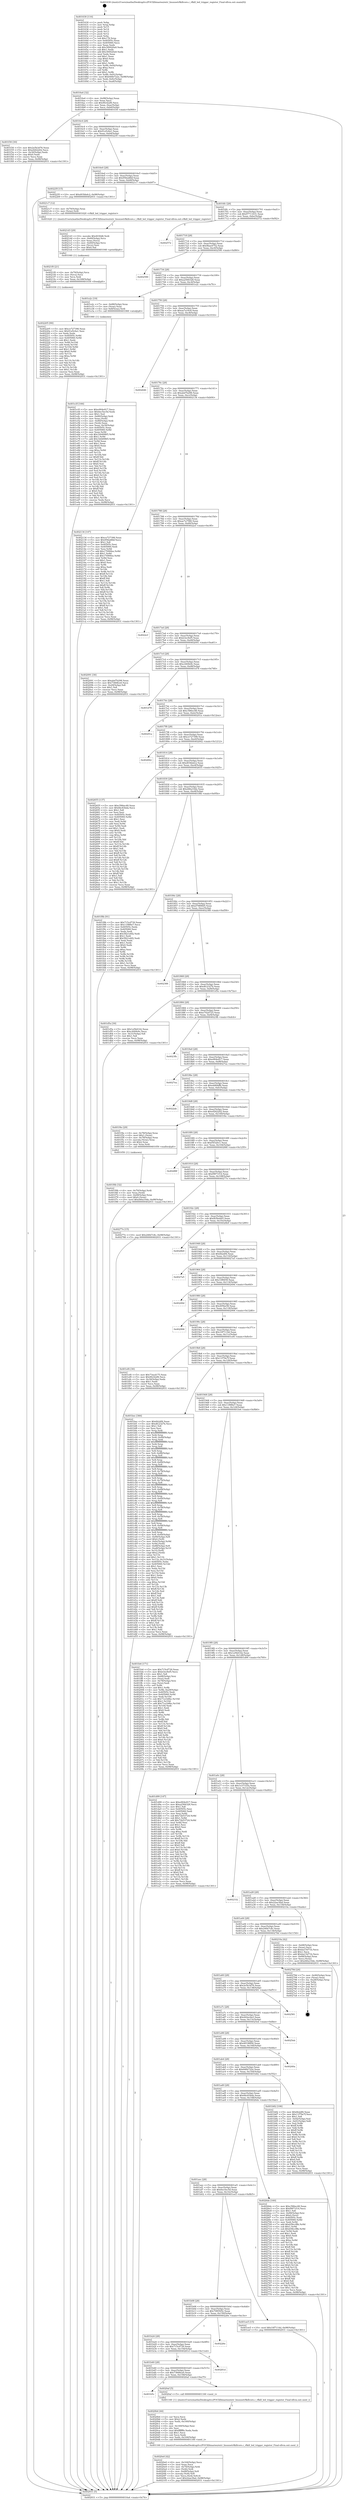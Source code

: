 digraph "0x401630" {
  label = "0x401630 (/mnt/c/Users/mathe/Desktop/tcc/POCII/binaries/extr_linuxnetrfkillcore.c_rfkill_led_trigger_register_Final-ollvm.out::main(0))"
  labelloc = "t"
  node[shape=record]

  Entry [label="",width=0.3,height=0.3,shape=circle,fillcolor=black,style=filled]
  "0x4016a4" [label="{
     0x4016a4 [32]\l
     | [instrs]\l
     &nbsp;&nbsp;0x4016a4 \<+6\>: mov -0x98(%rbp),%eax\l
     &nbsp;&nbsp;0x4016aa \<+2\>: mov %eax,%ecx\l
     &nbsp;&nbsp;0x4016ac \<+6\>: sub $0x90cf22f6,%ecx\l
     &nbsp;&nbsp;0x4016b2 \<+6\>: mov %eax,-0xac(%rbp)\l
     &nbsp;&nbsp;0x4016b8 \<+6\>: mov %ecx,-0xb0(%rbp)\l
     &nbsp;&nbsp;0x4016be \<+6\>: je 0000000000401f30 \<main+0x900\>\l
  }"]
  "0x401f30" [label="{
     0x401f30 [30]\l
     | [instrs]\l
     &nbsp;&nbsp;0x401f30 \<+5\>: mov $0x2e5b3d76,%eax\l
     &nbsp;&nbsp;0x401f35 \<+5\>: mov $0xef262202,%ecx\l
     &nbsp;&nbsp;0x401f3a \<+3\>: mov -0x30(%rbp),%edx\l
     &nbsp;&nbsp;0x401f3d \<+3\>: cmp $0x0,%edx\l
     &nbsp;&nbsp;0x401f40 \<+3\>: cmove %ecx,%eax\l
     &nbsp;&nbsp;0x401f43 \<+6\>: mov %eax,-0x98(%rbp)\l
     &nbsp;&nbsp;0x401f49 \<+5\>: jmp 0000000000402931 \<main+0x1301\>\l
  }"]
  "0x4016c4" [label="{
     0x4016c4 [28]\l
     | [instrs]\l
     &nbsp;&nbsp;0x4016c4 \<+5\>: jmp 00000000004016c9 \<main+0x99\>\l
     &nbsp;&nbsp;0x4016c9 \<+6\>: mov -0xac(%rbp),%eax\l
     &nbsp;&nbsp;0x4016cf \<+5\>: sub $0x91a5c6a1,%eax\l
     &nbsp;&nbsp;0x4016d4 \<+6\>: mov %eax,-0xb4(%rbp)\l
     &nbsp;&nbsp;0x4016da \<+6\>: je 000000000040225f \<main+0xc2f\>\l
  }"]
  Exit [label="",width=0.3,height=0.3,shape=circle,fillcolor=black,style=filled,peripheries=2]
  "0x40225f" [label="{
     0x40225f [15]\l
     | [instrs]\l
     &nbsp;&nbsp;0x40225f \<+10\>: movl $0xd03bbdc2,-0x98(%rbp)\l
     &nbsp;&nbsp;0x402269 \<+5\>: jmp 0000000000402931 \<main+0x1301\>\l
  }"]
  "0x4016e0" [label="{
     0x4016e0 [28]\l
     | [instrs]\l
     &nbsp;&nbsp;0x4016e0 \<+5\>: jmp 00000000004016e5 \<main+0xb5\>\l
     &nbsp;&nbsp;0x4016e5 \<+6\>: mov -0xac(%rbp),%eax\l
     &nbsp;&nbsp;0x4016eb \<+5\>: sub $0x956ed6bf,%eax\l
     &nbsp;&nbsp;0x4016f0 \<+6\>: mov %eax,-0xb8(%rbp)\l
     &nbsp;&nbsp;0x4016f6 \<+6\>: je 00000000004021c7 \<main+0xb97\>\l
  }"]
  "0x402205" [label="{
     0x402205 [90]\l
     | [instrs]\l
     &nbsp;&nbsp;0x402205 \<+5\>: mov $0xce727398,%eax\l
     &nbsp;&nbsp;0x40220a \<+5\>: mov $0x91a5c6a1,%esi\l
     &nbsp;&nbsp;0x40220f \<+2\>: xor %edx,%edx\l
     &nbsp;&nbsp;0x402211 \<+8\>: mov 0x40505c,%r8d\l
     &nbsp;&nbsp;0x402219 \<+8\>: mov 0x405060,%r9d\l
     &nbsp;&nbsp;0x402221 \<+3\>: sub $0x1,%edx\l
     &nbsp;&nbsp;0x402224 \<+3\>: mov %r8d,%r10d\l
     &nbsp;&nbsp;0x402227 \<+3\>: add %edx,%r10d\l
     &nbsp;&nbsp;0x40222a \<+4\>: imul %r10d,%r8d\l
     &nbsp;&nbsp;0x40222e \<+4\>: and $0x1,%r8d\l
     &nbsp;&nbsp;0x402232 \<+4\>: cmp $0x0,%r8d\l
     &nbsp;&nbsp;0x402236 \<+4\>: sete %r11b\l
     &nbsp;&nbsp;0x40223a \<+4\>: cmp $0xa,%r9d\l
     &nbsp;&nbsp;0x40223e \<+3\>: setl %bl\l
     &nbsp;&nbsp;0x402241 \<+3\>: mov %r11b,%r14b\l
     &nbsp;&nbsp;0x402244 \<+3\>: and %bl,%r14b\l
     &nbsp;&nbsp;0x402247 \<+3\>: xor %bl,%r11b\l
     &nbsp;&nbsp;0x40224a \<+3\>: or %r11b,%r14b\l
     &nbsp;&nbsp;0x40224d \<+4\>: test $0x1,%r14b\l
     &nbsp;&nbsp;0x402251 \<+3\>: cmovne %esi,%eax\l
     &nbsp;&nbsp;0x402254 \<+6\>: mov %eax,-0x98(%rbp)\l
     &nbsp;&nbsp;0x40225a \<+5\>: jmp 0000000000402931 \<main+0x1301\>\l
  }"]
  "0x4021c7" [label="{
     0x4021c7 [12]\l
     | [instrs]\l
     &nbsp;&nbsp;0x4021c7 \<+4\>: mov -0x70(%rbp),%rax\l
     &nbsp;&nbsp;0x4021cb \<+3\>: mov (%rax),%rdi\l
     &nbsp;&nbsp;0x4021ce \<+5\>: call 0000000000401620 \<rfkill_led_trigger_register\>\l
     | [calls]\l
     &nbsp;&nbsp;0x401620 \{1\} (/mnt/c/Users/mathe/Desktop/tcc/POCII/binaries/extr_linuxnetrfkillcore.c_rfkill_led_trigger_register_Final-ollvm.out::rfkill_led_trigger_register)\l
  }"]
  "0x4016fc" [label="{
     0x4016fc [28]\l
     | [instrs]\l
     &nbsp;&nbsp;0x4016fc \<+5\>: jmp 0000000000401701 \<main+0xd1\>\l
     &nbsp;&nbsp;0x401701 \<+6\>: mov -0xac(%rbp),%eax\l
     &nbsp;&nbsp;0x401707 \<+5\>: sub $0x97711631,%eax\l
     &nbsp;&nbsp;0x40170c \<+6\>: mov %eax,-0xbc(%rbp)\l
     &nbsp;&nbsp;0x401712 \<+6\>: je 0000000000402572 \<main+0xf42\>\l
  }"]
  "0x4021f0" [label="{
     0x4021f0 [21]\l
     | [instrs]\l
     &nbsp;&nbsp;0x4021f0 \<+4\>: mov -0x70(%rbp),%rcx\l
     &nbsp;&nbsp;0x4021f4 \<+3\>: mov (%rcx),%rcx\l
     &nbsp;&nbsp;0x4021f7 \<+3\>: mov %rcx,%rdi\l
     &nbsp;&nbsp;0x4021fa \<+6\>: mov %eax,-0x168(%rbp)\l
     &nbsp;&nbsp;0x402200 \<+5\>: call 0000000000401030 \<free@plt\>\l
     | [calls]\l
     &nbsp;&nbsp;0x401030 \{1\} (unknown)\l
  }"]
  "0x402572" [label="{
     0x402572\l
  }", style=dashed]
  "0x401718" [label="{
     0x401718 [28]\l
     | [instrs]\l
     &nbsp;&nbsp;0x401718 \<+5\>: jmp 000000000040171d \<main+0xed\>\l
     &nbsp;&nbsp;0x40171d \<+6\>: mov -0xac(%rbp),%eax\l
     &nbsp;&nbsp;0x401723 \<+5\>: sub $0x9bae4752,%eax\l
     &nbsp;&nbsp;0x401728 \<+6\>: mov %eax,-0xc0(%rbp)\l
     &nbsp;&nbsp;0x40172e \<+6\>: je 0000000000402590 \<main+0xf60\>\l
  }"]
  "0x4021d3" [label="{
     0x4021d3 [29]\l
     | [instrs]\l
     &nbsp;&nbsp;0x4021d3 \<+10\>: movabs $0x4030d6,%rdi\l
     &nbsp;&nbsp;0x4021dd \<+4\>: mov -0x60(%rbp),%rcx\l
     &nbsp;&nbsp;0x4021e1 \<+2\>: mov %eax,(%rcx)\l
     &nbsp;&nbsp;0x4021e3 \<+4\>: mov -0x60(%rbp),%rcx\l
     &nbsp;&nbsp;0x4021e7 \<+2\>: mov (%rcx),%esi\l
     &nbsp;&nbsp;0x4021e9 \<+2\>: mov $0x0,%al\l
     &nbsp;&nbsp;0x4021eb \<+5\>: call 0000000000401040 \<printf@plt\>\l
     | [calls]\l
     &nbsp;&nbsp;0x401040 \{1\} (unknown)\l
  }"]
  "0x402590" [label="{
     0x402590\l
  }", style=dashed]
  "0x401734" [label="{
     0x401734 [28]\l
     | [instrs]\l
     &nbsp;&nbsp;0x401734 \<+5\>: jmp 0000000000401739 \<main+0x109\>\l
     &nbsp;&nbsp;0x401739 \<+6\>: mov -0xac(%rbp),%eax\l
     &nbsp;&nbsp;0x40173f \<+5\>: sub $0xa2584328,%eax\l
     &nbsp;&nbsp;0x401744 \<+6\>: mov %eax,-0xc4(%rbp)\l
     &nbsp;&nbsp;0x40174a \<+6\>: je 0000000000401e2c \<main+0x7fc\>\l
  }"]
  "0x4020e0" [label="{
     0x4020e0 [42]\l
     | [instrs]\l
     &nbsp;&nbsp;0x4020e0 \<+6\>: mov -0x164(%rbp),%ecx\l
     &nbsp;&nbsp;0x4020e6 \<+3\>: imul %eax,%ecx\l
     &nbsp;&nbsp;0x4020e9 \<+4\>: mov -0x70(%rbp),%rdi\l
     &nbsp;&nbsp;0x4020ed \<+3\>: mov (%rdi),%rdi\l
     &nbsp;&nbsp;0x4020f0 \<+4\>: mov -0x68(%rbp),%r8\l
     &nbsp;&nbsp;0x4020f4 \<+3\>: movslq (%r8),%r8\l
     &nbsp;&nbsp;0x4020f7 \<+4\>: mov %ecx,(%rdi,%r8,4)\l
     &nbsp;&nbsp;0x4020fb \<+10\>: movl $0x22ae3fad,-0x98(%rbp)\l
     &nbsp;&nbsp;0x402105 \<+5\>: jmp 0000000000402931 \<main+0x1301\>\l
  }"]
  "0x401e2c" [label="{
     0x401e2c [19]\l
     | [instrs]\l
     &nbsp;&nbsp;0x401e2c \<+7\>: mov -0x88(%rbp),%rax\l
     &nbsp;&nbsp;0x401e33 \<+3\>: mov (%rax),%rax\l
     &nbsp;&nbsp;0x401e36 \<+4\>: mov 0x8(%rax),%rdi\l
     &nbsp;&nbsp;0x401e3a \<+5\>: call 0000000000401060 \<atoi@plt\>\l
     | [calls]\l
     &nbsp;&nbsp;0x401060 \{1\} (unknown)\l
  }"]
  "0x401750" [label="{
     0x401750 [28]\l
     | [instrs]\l
     &nbsp;&nbsp;0x401750 \<+5\>: jmp 0000000000401755 \<main+0x125\>\l
     &nbsp;&nbsp;0x401755 \<+6\>: mov -0xac(%rbp),%eax\l
     &nbsp;&nbsp;0x40175b \<+5\>: sub $0xaa7a16c8,%eax\l
     &nbsp;&nbsp;0x401760 \<+6\>: mov %eax,-0xc8(%rbp)\l
     &nbsp;&nbsp;0x401766 \<+6\>: je 0000000000402646 \<main+0x1016\>\l
  }"]
  "0x4020b4" [label="{
     0x4020b4 [44]\l
     | [instrs]\l
     &nbsp;&nbsp;0x4020b4 \<+2\>: xor %ecx,%ecx\l
     &nbsp;&nbsp;0x4020b6 \<+5\>: mov $0x2,%edx\l
     &nbsp;&nbsp;0x4020bb \<+6\>: mov %edx,-0x160(%rbp)\l
     &nbsp;&nbsp;0x4020c1 \<+1\>: cltd\l
     &nbsp;&nbsp;0x4020c2 \<+6\>: mov -0x160(%rbp),%esi\l
     &nbsp;&nbsp;0x4020c8 \<+2\>: idiv %esi\l
     &nbsp;&nbsp;0x4020ca \<+6\>: imul $0xfffffffe,%edx,%edx\l
     &nbsp;&nbsp;0x4020d0 \<+3\>: sub $0x1,%ecx\l
     &nbsp;&nbsp;0x4020d3 \<+2\>: sub %ecx,%edx\l
     &nbsp;&nbsp;0x4020d5 \<+6\>: mov %edx,-0x164(%rbp)\l
     &nbsp;&nbsp;0x4020db \<+5\>: call 0000000000401160 \<next_i\>\l
     | [calls]\l
     &nbsp;&nbsp;0x401160 \{1\} (/mnt/c/Users/mathe/Desktop/tcc/POCII/binaries/extr_linuxnetrfkillcore.c_rfkill_led_trigger_register_Final-ollvm.out::next_i)\l
  }"]
  "0x402646" [label="{
     0x402646\l
  }", style=dashed]
  "0x40176c" [label="{
     0x40176c [28]\l
     | [instrs]\l
     &nbsp;&nbsp;0x40176c \<+5\>: jmp 0000000000401771 \<main+0x141\>\l
     &nbsp;&nbsp;0x401771 \<+6\>: mov -0xac(%rbp),%eax\l
     &nbsp;&nbsp;0x401777 \<+5\>: sub $0xabd7b298,%eax\l
     &nbsp;&nbsp;0x40177c \<+6\>: mov %eax,-0xcc(%rbp)\l
     &nbsp;&nbsp;0x401782 \<+6\>: je 0000000000402134 \<main+0xb04\>\l
  }"]
  "0x401b5c" [label="{
     0x401b5c\l
  }", style=dashed]
  "0x402134" [label="{
     0x402134 [147]\l
     | [instrs]\l
     &nbsp;&nbsp;0x402134 \<+5\>: mov $0xce727398,%eax\l
     &nbsp;&nbsp;0x402139 \<+5\>: mov $0x956ed6bf,%ecx\l
     &nbsp;&nbsp;0x40213e \<+2\>: mov $0x1,%dl\l
     &nbsp;&nbsp;0x402140 \<+7\>: mov 0x40505c,%esi\l
     &nbsp;&nbsp;0x402147 \<+7\>: mov 0x405060,%edi\l
     &nbsp;&nbsp;0x40214e \<+3\>: mov %esi,%r8d\l
     &nbsp;&nbsp;0x402151 \<+7\>: add $0x17090fee,%r8d\l
     &nbsp;&nbsp;0x402158 \<+4\>: sub $0x1,%r8d\l
     &nbsp;&nbsp;0x40215c \<+7\>: sub $0x17090fee,%r8d\l
     &nbsp;&nbsp;0x402163 \<+4\>: imul %r8d,%esi\l
     &nbsp;&nbsp;0x402167 \<+3\>: and $0x1,%esi\l
     &nbsp;&nbsp;0x40216a \<+3\>: cmp $0x0,%esi\l
     &nbsp;&nbsp;0x40216d \<+4\>: sete %r9b\l
     &nbsp;&nbsp;0x402171 \<+3\>: cmp $0xa,%edi\l
     &nbsp;&nbsp;0x402174 \<+4\>: setl %r10b\l
     &nbsp;&nbsp;0x402178 \<+3\>: mov %r9b,%r11b\l
     &nbsp;&nbsp;0x40217b \<+4\>: xor $0xff,%r11b\l
     &nbsp;&nbsp;0x40217f \<+3\>: mov %r10b,%bl\l
     &nbsp;&nbsp;0x402182 \<+3\>: xor $0xff,%bl\l
     &nbsp;&nbsp;0x402185 \<+3\>: xor $0x1,%dl\l
     &nbsp;&nbsp;0x402188 \<+3\>: mov %r11b,%r14b\l
     &nbsp;&nbsp;0x40218b \<+4\>: and $0xff,%r14b\l
     &nbsp;&nbsp;0x40218f \<+3\>: and %dl,%r9b\l
     &nbsp;&nbsp;0x402192 \<+3\>: mov %bl,%r15b\l
     &nbsp;&nbsp;0x402195 \<+4\>: and $0xff,%r15b\l
     &nbsp;&nbsp;0x402199 \<+3\>: and %dl,%r10b\l
     &nbsp;&nbsp;0x40219c \<+3\>: or %r9b,%r14b\l
     &nbsp;&nbsp;0x40219f \<+3\>: or %r10b,%r15b\l
     &nbsp;&nbsp;0x4021a2 \<+3\>: xor %r15b,%r14b\l
     &nbsp;&nbsp;0x4021a5 \<+3\>: or %bl,%r11b\l
     &nbsp;&nbsp;0x4021a8 \<+4\>: xor $0xff,%r11b\l
     &nbsp;&nbsp;0x4021ac \<+3\>: or $0x1,%dl\l
     &nbsp;&nbsp;0x4021af \<+3\>: and %dl,%r11b\l
     &nbsp;&nbsp;0x4021b2 \<+3\>: or %r11b,%r14b\l
     &nbsp;&nbsp;0x4021b5 \<+4\>: test $0x1,%r14b\l
     &nbsp;&nbsp;0x4021b9 \<+3\>: cmovne %ecx,%eax\l
     &nbsp;&nbsp;0x4021bc \<+6\>: mov %eax,-0x98(%rbp)\l
     &nbsp;&nbsp;0x4021c2 \<+5\>: jmp 0000000000402931 \<main+0x1301\>\l
  }"]
  "0x401788" [label="{
     0x401788 [28]\l
     | [instrs]\l
     &nbsp;&nbsp;0x401788 \<+5\>: jmp 000000000040178d \<main+0x15d\>\l
     &nbsp;&nbsp;0x40178d \<+6\>: mov -0xac(%rbp),%eax\l
     &nbsp;&nbsp;0x401793 \<+5\>: sub $0xae7a7580,%eax\l
     &nbsp;&nbsp;0x401798 \<+6\>: mov %eax,-0xd0(%rbp)\l
     &nbsp;&nbsp;0x40179e \<+6\>: je 00000000004022cf \<main+0xc9f\>\l
  }"]
  "0x4020af" [label="{
     0x4020af [5]\l
     | [instrs]\l
     &nbsp;&nbsp;0x4020af \<+5\>: call 0000000000401160 \<next_i\>\l
     | [calls]\l
     &nbsp;&nbsp;0x401160 \{1\} (/mnt/c/Users/mathe/Desktop/tcc/POCII/binaries/extr_linuxnetrfkillcore.c_rfkill_led_trigger_register_Final-ollvm.out::next_i)\l
  }"]
  "0x4022cf" [label="{
     0x4022cf\l
  }", style=dashed]
  "0x4017a4" [label="{
     0x4017a4 [28]\l
     | [instrs]\l
     &nbsp;&nbsp;0x4017a4 \<+5\>: jmp 00000000004017a9 \<main+0x179\>\l
     &nbsp;&nbsp;0x4017a9 \<+6\>: mov -0xac(%rbp),%eax\l
     &nbsp;&nbsp;0x4017af \<+5\>: sub $0xb3ec9ef5,%eax\l
     &nbsp;&nbsp;0x4017b4 \<+6\>: mov %eax,-0xd4(%rbp)\l
     &nbsp;&nbsp;0x4017ba \<+6\>: je 0000000000402091 \<main+0xa61\>\l
  }"]
  "0x401b40" [label="{
     0x401b40 [28]\l
     | [instrs]\l
     &nbsp;&nbsp;0x401b40 \<+5\>: jmp 0000000000401b45 \<main+0x515\>\l
     &nbsp;&nbsp;0x401b45 \<+6\>: mov -0xac(%rbp),%eax\l
     &nbsp;&nbsp;0x401b4b \<+5\>: sub $0x73668ce0,%eax\l
     &nbsp;&nbsp;0x401b50 \<+6\>: mov %eax,-0x158(%rbp)\l
     &nbsp;&nbsp;0x401b56 \<+6\>: je 00000000004020af \<main+0xa7f\>\l
  }"]
  "0x402091" [label="{
     0x402091 [30]\l
     | [instrs]\l
     &nbsp;&nbsp;0x402091 \<+5\>: mov $0xabd7b298,%eax\l
     &nbsp;&nbsp;0x402096 \<+5\>: mov $0x73668ce0,%ecx\l
     &nbsp;&nbsp;0x40209b \<+3\>: mov -0x29(%rbp),%dl\l
     &nbsp;&nbsp;0x40209e \<+3\>: test $0x1,%dl\l
     &nbsp;&nbsp;0x4020a1 \<+3\>: cmovne %ecx,%eax\l
     &nbsp;&nbsp;0x4020a4 \<+6\>: mov %eax,-0x98(%rbp)\l
     &nbsp;&nbsp;0x4020aa \<+5\>: jmp 0000000000402931 \<main+0x1301\>\l
  }"]
  "0x4017c0" [label="{
     0x4017c0 [28]\l
     | [instrs]\l
     &nbsp;&nbsp;0x4017c0 \<+5\>: jmp 00000000004017c5 \<main+0x195\>\l
     &nbsp;&nbsp;0x4017c5 \<+6\>: mov -0xac(%rbp),%eax\l
     &nbsp;&nbsp;0x4017cb \<+5\>: sub $0xc440fe9c,%eax\l
     &nbsp;&nbsp;0x4017d0 \<+6\>: mov %eax,-0xd8(%rbp)\l
     &nbsp;&nbsp;0x4017d6 \<+6\>: je 0000000000401d78 \<main+0x748\>\l
  }"]
  "0x40281d" [label="{
     0x40281d\l
  }", style=dashed]
  "0x401d78" [label="{
     0x401d78\l
  }", style=dashed]
  "0x4017dc" [label="{
     0x4017dc [28]\l
     | [instrs]\l
     &nbsp;&nbsp;0x4017dc \<+5\>: jmp 00000000004017e1 \<main+0x1b1\>\l
     &nbsp;&nbsp;0x4017e1 \<+6\>: mov -0xac(%rbp),%eax\l
     &nbsp;&nbsp;0x4017e7 \<+5\>: sub $0xc586ec48,%eax\l
     &nbsp;&nbsp;0x4017ec \<+6\>: mov %eax,-0xdc(%rbp)\l
     &nbsp;&nbsp;0x4017f2 \<+6\>: je 000000000040291a \<main+0x12ea\>\l
  }"]
  "0x401b24" [label="{
     0x401b24 [28]\l
     | [instrs]\l
     &nbsp;&nbsp;0x401b24 \<+5\>: jmp 0000000000401b29 \<main+0x4f9\>\l
     &nbsp;&nbsp;0x401b29 \<+6\>: mov -0xac(%rbp),%eax\l
     &nbsp;&nbsp;0x401b2f \<+5\>: sub $0x715cd739,%eax\l
     &nbsp;&nbsp;0x401b34 \<+6\>: mov %eax,-0x154(%rbp)\l
     &nbsp;&nbsp;0x401b3a \<+6\>: je 000000000040281d \<main+0x11ed\>\l
  }"]
  "0x40291a" [label="{
     0x40291a\l
  }", style=dashed]
  "0x4017f8" [label="{
     0x4017f8 [28]\l
     | [instrs]\l
     &nbsp;&nbsp;0x4017f8 \<+5\>: jmp 00000000004017fd \<main+0x1cd\>\l
     &nbsp;&nbsp;0x4017fd \<+6\>: mov -0xac(%rbp),%eax\l
     &nbsp;&nbsp;0x401803 \<+5\>: sub $0xce727398,%eax\l
     &nbsp;&nbsp;0x401808 \<+6\>: mov %eax,-0xe0(%rbp)\l
     &nbsp;&nbsp;0x40180e \<+6\>: je 0000000000402842 \<main+0x1212\>\l
  }"]
  "0x40226e" [label="{
     0x40226e\l
  }", style=dashed]
  "0x402842" [label="{
     0x402842\l
  }", style=dashed]
  "0x401814" [label="{
     0x401814 [28]\l
     | [instrs]\l
     &nbsp;&nbsp;0x401814 \<+5\>: jmp 0000000000401819 \<main+0x1e9\>\l
     &nbsp;&nbsp;0x401819 \<+6\>: mov -0xac(%rbp),%eax\l
     &nbsp;&nbsp;0x40181f \<+5\>: sub $0xd03bbdc2,%eax\l
     &nbsp;&nbsp;0x401824 \<+6\>: mov %eax,-0xe4(%rbp)\l
     &nbsp;&nbsp;0x40182a \<+6\>: je 0000000000402655 \<main+0x1025\>\l
  }"]
  "0x401f6b" [label="{
     0x401f6b [32]\l
     | [instrs]\l
     &nbsp;&nbsp;0x401f6b \<+4\>: mov -0x70(%rbp),%rdi\l
     &nbsp;&nbsp;0x401f6f \<+3\>: mov %rax,(%rdi)\l
     &nbsp;&nbsp;0x401f72 \<+4\>: mov -0x68(%rbp),%rax\l
     &nbsp;&nbsp;0x401f76 \<+6\>: movl $0x0,(%rax)\l
     &nbsp;&nbsp;0x401f7c \<+10\>: movl $0xd46a10de,-0x98(%rbp)\l
     &nbsp;&nbsp;0x401f86 \<+5\>: jmp 0000000000402931 \<main+0x1301\>\l
  }"]
  "0x402655" [label="{
     0x402655 [137]\l
     | [instrs]\l
     &nbsp;&nbsp;0x402655 \<+5\>: mov $0xc586ec48,%eax\l
     &nbsp;&nbsp;0x40265a \<+5\>: mov $0x6bc83bda,%ecx\l
     &nbsp;&nbsp;0x40265f \<+2\>: mov $0x1,%dl\l
     &nbsp;&nbsp;0x402661 \<+2\>: xor %esi,%esi\l
     &nbsp;&nbsp;0x402663 \<+7\>: mov 0x40505c,%edi\l
     &nbsp;&nbsp;0x40266a \<+8\>: mov 0x405060,%r8d\l
     &nbsp;&nbsp;0x402672 \<+3\>: sub $0x1,%esi\l
     &nbsp;&nbsp;0x402675 \<+3\>: mov %edi,%r9d\l
     &nbsp;&nbsp;0x402678 \<+3\>: add %esi,%r9d\l
     &nbsp;&nbsp;0x40267b \<+4\>: imul %r9d,%edi\l
     &nbsp;&nbsp;0x40267f \<+3\>: and $0x1,%edi\l
     &nbsp;&nbsp;0x402682 \<+3\>: cmp $0x0,%edi\l
     &nbsp;&nbsp;0x402685 \<+4\>: sete %r10b\l
     &nbsp;&nbsp;0x402689 \<+4\>: cmp $0xa,%r8d\l
     &nbsp;&nbsp;0x40268d \<+4\>: setl %r11b\l
     &nbsp;&nbsp;0x402691 \<+3\>: mov %r10b,%bl\l
     &nbsp;&nbsp;0x402694 \<+3\>: xor $0xff,%bl\l
     &nbsp;&nbsp;0x402697 \<+3\>: mov %r11b,%r14b\l
     &nbsp;&nbsp;0x40269a \<+4\>: xor $0xff,%r14b\l
     &nbsp;&nbsp;0x40269e \<+3\>: xor $0x1,%dl\l
     &nbsp;&nbsp;0x4026a1 \<+3\>: mov %bl,%r15b\l
     &nbsp;&nbsp;0x4026a4 \<+4\>: and $0xff,%r15b\l
     &nbsp;&nbsp;0x4026a8 \<+3\>: and %dl,%r10b\l
     &nbsp;&nbsp;0x4026ab \<+3\>: mov %r14b,%r12b\l
     &nbsp;&nbsp;0x4026ae \<+4\>: and $0xff,%r12b\l
     &nbsp;&nbsp;0x4026b2 \<+3\>: and %dl,%r11b\l
     &nbsp;&nbsp;0x4026b5 \<+3\>: or %r10b,%r15b\l
     &nbsp;&nbsp;0x4026b8 \<+3\>: or %r11b,%r12b\l
     &nbsp;&nbsp;0x4026bb \<+3\>: xor %r12b,%r15b\l
     &nbsp;&nbsp;0x4026be \<+3\>: or %r14b,%bl\l
     &nbsp;&nbsp;0x4026c1 \<+3\>: xor $0xff,%bl\l
     &nbsp;&nbsp;0x4026c4 \<+3\>: or $0x1,%dl\l
     &nbsp;&nbsp;0x4026c7 \<+2\>: and %dl,%bl\l
     &nbsp;&nbsp;0x4026c9 \<+3\>: or %bl,%r15b\l
     &nbsp;&nbsp;0x4026cc \<+4\>: test $0x1,%r15b\l
     &nbsp;&nbsp;0x4026d0 \<+3\>: cmovne %ecx,%eax\l
     &nbsp;&nbsp;0x4026d3 \<+6\>: mov %eax,-0x98(%rbp)\l
     &nbsp;&nbsp;0x4026d9 \<+5\>: jmp 0000000000402931 \<main+0x1301\>\l
  }"]
  "0x401830" [label="{
     0x401830 [28]\l
     | [instrs]\l
     &nbsp;&nbsp;0x401830 \<+5\>: jmp 0000000000401835 \<main+0x205\>\l
     &nbsp;&nbsp;0x401835 \<+6\>: mov -0xac(%rbp),%eax\l
     &nbsp;&nbsp;0x40183b \<+5\>: sub $0xd46a10de,%eax\l
     &nbsp;&nbsp;0x401840 \<+6\>: mov %eax,-0xe8(%rbp)\l
     &nbsp;&nbsp;0x401846 \<+6\>: je 0000000000401f8b \<main+0x95b\>\l
  }"]
  "0x401b08" [label="{
     0x401b08 [28]\l
     | [instrs]\l
     &nbsp;&nbsp;0x401b08 \<+5\>: jmp 0000000000401b0d \<main+0x4dd\>\l
     &nbsp;&nbsp;0x401b0d \<+6\>: mov -0xac(%rbp),%eax\l
     &nbsp;&nbsp;0x401b13 \<+5\>: sub $0x70f0505c,%eax\l
     &nbsp;&nbsp;0x401b18 \<+6\>: mov %eax,-0x150(%rbp)\l
     &nbsp;&nbsp;0x401b1e \<+6\>: je 000000000040226e \<main+0xc3e\>\l
  }"]
  "0x401f8b" [label="{
     0x401f8b [91]\l
     | [instrs]\l
     &nbsp;&nbsp;0x401f8b \<+5\>: mov $0x715cd739,%eax\l
     &nbsp;&nbsp;0x401f90 \<+5\>: mov $0x11f8f6e7,%ecx\l
     &nbsp;&nbsp;0x401f95 \<+7\>: mov 0x40505c,%edx\l
     &nbsp;&nbsp;0x401f9c \<+7\>: mov 0x405060,%esi\l
     &nbsp;&nbsp;0x401fa3 \<+2\>: mov %edx,%edi\l
     &nbsp;&nbsp;0x401fa5 \<+6\>: sub $0x5821e6f2,%edi\l
     &nbsp;&nbsp;0x401fab \<+3\>: sub $0x1,%edi\l
     &nbsp;&nbsp;0x401fae \<+6\>: add $0x5821e6f2,%edi\l
     &nbsp;&nbsp;0x401fb4 \<+3\>: imul %edi,%edx\l
     &nbsp;&nbsp;0x401fb7 \<+3\>: and $0x1,%edx\l
     &nbsp;&nbsp;0x401fba \<+3\>: cmp $0x0,%edx\l
     &nbsp;&nbsp;0x401fbd \<+4\>: sete %r8b\l
     &nbsp;&nbsp;0x401fc1 \<+3\>: cmp $0xa,%esi\l
     &nbsp;&nbsp;0x401fc4 \<+4\>: setl %r9b\l
     &nbsp;&nbsp;0x401fc8 \<+3\>: mov %r8b,%r10b\l
     &nbsp;&nbsp;0x401fcb \<+3\>: and %r9b,%r10b\l
     &nbsp;&nbsp;0x401fce \<+3\>: xor %r9b,%r8b\l
     &nbsp;&nbsp;0x401fd1 \<+3\>: or %r8b,%r10b\l
     &nbsp;&nbsp;0x401fd4 \<+4\>: test $0x1,%r10b\l
     &nbsp;&nbsp;0x401fd8 \<+3\>: cmovne %ecx,%eax\l
     &nbsp;&nbsp;0x401fdb \<+6\>: mov %eax,-0x98(%rbp)\l
     &nbsp;&nbsp;0x401fe1 \<+5\>: jmp 0000000000402931 \<main+0x1301\>\l
  }"]
  "0x40184c" [label="{
     0x40184c [28]\l
     | [instrs]\l
     &nbsp;&nbsp;0x40184c \<+5\>: jmp 0000000000401851 \<main+0x221\>\l
     &nbsp;&nbsp;0x401851 \<+6\>: mov -0xac(%rbp),%eax\l
     &nbsp;&nbsp;0x401857 \<+5\>: sub $0xd7989fd5,%eax\l
     &nbsp;&nbsp;0x40185c \<+6\>: mov %eax,-0xec(%rbp)\l
     &nbsp;&nbsp;0x401862 \<+6\>: je 0000000000402388 \<main+0xd58\>\l
  }"]
  "0x401ee5" [label="{
     0x401ee5 [15]\l
     | [instrs]\l
     &nbsp;&nbsp;0x401ee5 \<+10\>: movl $0x10f7114d,-0x98(%rbp)\l
     &nbsp;&nbsp;0x401eef \<+5\>: jmp 0000000000402931 \<main+0x1301\>\l
  }"]
  "0x402388" [label="{
     0x402388\l
  }", style=dashed]
  "0x401868" [label="{
     0x401868 [28]\l
     | [instrs]\l
     &nbsp;&nbsp;0x401868 \<+5\>: jmp 000000000040186d \<main+0x23d\>\l
     &nbsp;&nbsp;0x40186d \<+6\>: mov -0xac(%rbp),%eax\l
     &nbsp;&nbsp;0x401873 \<+5\>: sub $0xdfc2327b,%eax\l
     &nbsp;&nbsp;0x401878 \<+6\>: mov %eax,-0xf0(%rbp)\l
     &nbsp;&nbsp;0x40187e \<+6\>: je 0000000000401d5a \<main+0x72a\>\l
  }"]
  "0x401aec" [label="{
     0x401aec [28]\l
     | [instrs]\l
     &nbsp;&nbsp;0x401aec \<+5\>: jmp 0000000000401af1 \<main+0x4c1\>\l
     &nbsp;&nbsp;0x401af1 \<+6\>: mov -0xac(%rbp),%eax\l
     &nbsp;&nbsp;0x401af7 \<+5\>: sub $0x6ec5ec5d,%eax\l
     &nbsp;&nbsp;0x401afc \<+6\>: mov %eax,-0x14c(%rbp)\l
     &nbsp;&nbsp;0x401b02 \<+6\>: je 0000000000401ee5 \<main+0x8b5\>\l
  }"]
  "0x401d5a" [label="{
     0x401d5a [30]\l
     | [instrs]\l
     &nbsp;&nbsp;0x401d5a \<+5\>: mov $0x1a56d142,%eax\l
     &nbsp;&nbsp;0x401d5f \<+5\>: mov $0xc440fe9c,%ecx\l
     &nbsp;&nbsp;0x401d64 \<+3\>: mov -0x31(%rbp),%dl\l
     &nbsp;&nbsp;0x401d67 \<+3\>: test $0x1,%dl\l
     &nbsp;&nbsp;0x401d6a \<+3\>: cmovne %ecx,%eax\l
     &nbsp;&nbsp;0x401d6d \<+6\>: mov %eax,-0x98(%rbp)\l
     &nbsp;&nbsp;0x401d73 \<+5\>: jmp 0000000000402931 \<main+0x1301\>\l
  }"]
  "0x401884" [label="{
     0x401884 [28]\l
     | [instrs]\l
     &nbsp;&nbsp;0x401884 \<+5\>: jmp 0000000000401889 \<main+0x259\>\l
     &nbsp;&nbsp;0x401889 \<+6\>: mov -0xac(%rbp),%eax\l
     &nbsp;&nbsp;0x40188f \<+5\>: sub $0xe742d725,%eax\l
     &nbsp;&nbsp;0x401894 \<+6\>: mov %eax,-0xf4(%rbp)\l
     &nbsp;&nbsp;0x40189a \<+6\>: je 00000000004023fb \<main+0xdcb\>\l
  }"]
  "0x4026de" [label="{
     0x4026de [160]\l
     | [instrs]\l
     &nbsp;&nbsp;0x4026de \<+5\>: mov $0xc586ec48,%eax\l
     &nbsp;&nbsp;0x4026e3 \<+5\>: mov $0xf9871f14,%ecx\l
     &nbsp;&nbsp;0x4026e8 \<+2\>: mov $0x1,%dl\l
     &nbsp;&nbsp;0x4026ea \<+7\>: mov -0x90(%rbp),%rsi\l
     &nbsp;&nbsp;0x4026f1 \<+6\>: movl $0x0,(%rsi)\l
     &nbsp;&nbsp;0x4026f7 \<+7\>: mov 0x40505c,%edi\l
     &nbsp;&nbsp;0x4026fe \<+8\>: mov 0x405060,%r8d\l
     &nbsp;&nbsp;0x402706 \<+3\>: mov %edi,%r9d\l
     &nbsp;&nbsp;0x402709 \<+7\>: add $0xb58ccf8b,%r9d\l
     &nbsp;&nbsp;0x402710 \<+4\>: sub $0x1,%r9d\l
     &nbsp;&nbsp;0x402714 \<+7\>: sub $0xb58ccf8b,%r9d\l
     &nbsp;&nbsp;0x40271b \<+4\>: imul %r9d,%edi\l
     &nbsp;&nbsp;0x40271f \<+3\>: and $0x1,%edi\l
     &nbsp;&nbsp;0x402722 \<+3\>: cmp $0x0,%edi\l
     &nbsp;&nbsp;0x402725 \<+4\>: sete %r10b\l
     &nbsp;&nbsp;0x402729 \<+4\>: cmp $0xa,%r8d\l
     &nbsp;&nbsp;0x40272d \<+4\>: setl %r11b\l
     &nbsp;&nbsp;0x402731 \<+3\>: mov %r10b,%bl\l
     &nbsp;&nbsp;0x402734 \<+3\>: xor $0xff,%bl\l
     &nbsp;&nbsp;0x402737 \<+3\>: mov %r11b,%r14b\l
     &nbsp;&nbsp;0x40273a \<+4\>: xor $0xff,%r14b\l
     &nbsp;&nbsp;0x40273e \<+3\>: xor $0x0,%dl\l
     &nbsp;&nbsp;0x402741 \<+3\>: mov %bl,%r15b\l
     &nbsp;&nbsp;0x402744 \<+4\>: and $0x0,%r15b\l
     &nbsp;&nbsp;0x402748 \<+3\>: and %dl,%r10b\l
     &nbsp;&nbsp;0x40274b \<+3\>: mov %r14b,%r12b\l
     &nbsp;&nbsp;0x40274e \<+4\>: and $0x0,%r12b\l
     &nbsp;&nbsp;0x402752 \<+3\>: and %dl,%r11b\l
     &nbsp;&nbsp;0x402755 \<+3\>: or %r10b,%r15b\l
     &nbsp;&nbsp;0x402758 \<+3\>: or %r11b,%r12b\l
     &nbsp;&nbsp;0x40275b \<+3\>: xor %r12b,%r15b\l
     &nbsp;&nbsp;0x40275e \<+3\>: or %r14b,%bl\l
     &nbsp;&nbsp;0x402761 \<+3\>: xor $0xff,%bl\l
     &nbsp;&nbsp;0x402764 \<+3\>: or $0x0,%dl\l
     &nbsp;&nbsp;0x402767 \<+2\>: and %dl,%bl\l
     &nbsp;&nbsp;0x402769 \<+3\>: or %bl,%r15b\l
     &nbsp;&nbsp;0x40276c \<+4\>: test $0x1,%r15b\l
     &nbsp;&nbsp;0x402770 \<+3\>: cmovne %ecx,%eax\l
     &nbsp;&nbsp;0x402773 \<+6\>: mov %eax,-0x98(%rbp)\l
     &nbsp;&nbsp;0x402779 \<+5\>: jmp 0000000000402931 \<main+0x1301\>\l
  }"]
  "0x4023fb" [label="{
     0x4023fb\l
  }", style=dashed]
  "0x4018a0" [label="{
     0x4018a0 [28]\l
     | [instrs]\l
     &nbsp;&nbsp;0x4018a0 \<+5\>: jmp 00000000004018a5 \<main+0x275\>\l
     &nbsp;&nbsp;0x4018a5 \<+6\>: mov -0xac(%rbp),%eax\l
     &nbsp;&nbsp;0x4018ab \<+5\>: sub $0xe904e917,%eax\l
     &nbsp;&nbsp;0x4018b0 \<+6\>: mov %eax,-0xf8(%rbp)\l
     &nbsp;&nbsp;0x4018b6 \<+6\>: je 00000000004027ea \<main+0x11ba\>\l
  }"]
  "0x401e3f" [label="{
     0x401e3f [166]\l
     | [instrs]\l
     &nbsp;&nbsp;0x401e3f \<+5\>: mov $0xe904e917,%ecx\l
     &nbsp;&nbsp;0x401e44 \<+5\>: mov $0x6ec5ec5d,%edx\l
     &nbsp;&nbsp;0x401e49 \<+3\>: mov $0x1,%sil\l
     &nbsp;&nbsp;0x401e4c \<+4\>: mov -0x80(%rbp),%rdi\l
     &nbsp;&nbsp;0x401e50 \<+2\>: mov %eax,(%rdi)\l
     &nbsp;&nbsp;0x401e52 \<+4\>: mov -0x80(%rbp),%rdi\l
     &nbsp;&nbsp;0x401e56 \<+2\>: mov (%rdi),%eax\l
     &nbsp;&nbsp;0x401e58 \<+3\>: mov %eax,-0x30(%rbp)\l
     &nbsp;&nbsp;0x401e5b \<+7\>: mov 0x40505c,%eax\l
     &nbsp;&nbsp;0x401e62 \<+8\>: mov 0x405060,%r8d\l
     &nbsp;&nbsp;0x401e6a \<+3\>: mov %eax,%r9d\l
     &nbsp;&nbsp;0x401e6d \<+7\>: sub $0x1b0d0865,%r9d\l
     &nbsp;&nbsp;0x401e74 \<+4\>: sub $0x1,%r9d\l
     &nbsp;&nbsp;0x401e78 \<+7\>: add $0x1b0d0865,%r9d\l
     &nbsp;&nbsp;0x401e7f \<+4\>: imul %r9d,%eax\l
     &nbsp;&nbsp;0x401e83 \<+3\>: and $0x1,%eax\l
     &nbsp;&nbsp;0x401e86 \<+3\>: cmp $0x0,%eax\l
     &nbsp;&nbsp;0x401e89 \<+4\>: sete %r10b\l
     &nbsp;&nbsp;0x401e8d \<+4\>: cmp $0xa,%r8d\l
     &nbsp;&nbsp;0x401e91 \<+4\>: setl %r11b\l
     &nbsp;&nbsp;0x401e95 \<+3\>: mov %r10b,%bl\l
     &nbsp;&nbsp;0x401e98 \<+3\>: xor $0xff,%bl\l
     &nbsp;&nbsp;0x401e9b \<+3\>: mov %r11b,%r14b\l
     &nbsp;&nbsp;0x401e9e \<+4\>: xor $0xff,%r14b\l
     &nbsp;&nbsp;0x401ea2 \<+4\>: xor $0x0,%sil\l
     &nbsp;&nbsp;0x401ea6 \<+3\>: mov %bl,%r15b\l
     &nbsp;&nbsp;0x401ea9 \<+4\>: and $0x0,%r15b\l
     &nbsp;&nbsp;0x401ead \<+3\>: and %sil,%r10b\l
     &nbsp;&nbsp;0x401eb0 \<+3\>: mov %r14b,%r12b\l
     &nbsp;&nbsp;0x401eb3 \<+4\>: and $0x0,%r12b\l
     &nbsp;&nbsp;0x401eb7 \<+3\>: and %sil,%r11b\l
     &nbsp;&nbsp;0x401eba \<+3\>: or %r10b,%r15b\l
     &nbsp;&nbsp;0x401ebd \<+3\>: or %r11b,%r12b\l
     &nbsp;&nbsp;0x401ec0 \<+3\>: xor %r12b,%r15b\l
     &nbsp;&nbsp;0x401ec3 \<+3\>: or %r14b,%bl\l
     &nbsp;&nbsp;0x401ec6 \<+3\>: xor $0xff,%bl\l
     &nbsp;&nbsp;0x401ec9 \<+4\>: or $0x0,%sil\l
     &nbsp;&nbsp;0x401ecd \<+3\>: and %sil,%bl\l
     &nbsp;&nbsp;0x401ed0 \<+3\>: or %bl,%r15b\l
     &nbsp;&nbsp;0x401ed3 \<+4\>: test $0x1,%r15b\l
     &nbsp;&nbsp;0x401ed7 \<+3\>: cmovne %edx,%ecx\l
     &nbsp;&nbsp;0x401eda \<+6\>: mov %ecx,-0x98(%rbp)\l
     &nbsp;&nbsp;0x401ee0 \<+5\>: jmp 0000000000402931 \<main+0x1301\>\l
  }"]
  "0x4027ea" [label="{
     0x4027ea\l
  }", style=dashed]
  "0x4018bc" [label="{
     0x4018bc [28]\l
     | [instrs]\l
     &nbsp;&nbsp;0x4018bc \<+5\>: jmp 00000000004018c1 \<main+0x291\>\l
     &nbsp;&nbsp;0x4018c1 \<+6\>: mov -0xac(%rbp),%eax\l
     &nbsp;&nbsp;0x4018c7 \<+5\>: sub $0xeb80bffb,%eax\l
     &nbsp;&nbsp;0x4018cc \<+6\>: mov %eax,-0xfc(%rbp)\l
     &nbsp;&nbsp;0x4018d2 \<+6\>: je 00000000004022ab \<main+0xc7b\>\l
  }"]
  "0x401630" [label="{
     0x401630 [116]\l
     | [instrs]\l
     &nbsp;&nbsp;0x401630 \<+1\>: push %rbp\l
     &nbsp;&nbsp;0x401631 \<+3\>: mov %rsp,%rbp\l
     &nbsp;&nbsp;0x401634 \<+2\>: push %r15\l
     &nbsp;&nbsp;0x401636 \<+2\>: push %r14\l
     &nbsp;&nbsp;0x401638 \<+2\>: push %r13\l
     &nbsp;&nbsp;0x40163a \<+2\>: push %r12\l
     &nbsp;&nbsp;0x40163c \<+1\>: push %rbx\l
     &nbsp;&nbsp;0x40163d \<+7\>: sub $0x178,%rsp\l
     &nbsp;&nbsp;0x401644 \<+7\>: mov 0x40505c,%eax\l
     &nbsp;&nbsp;0x40164b \<+7\>: mov 0x405060,%ecx\l
     &nbsp;&nbsp;0x401652 \<+2\>: mov %eax,%edx\l
     &nbsp;&nbsp;0x401654 \<+6\>: sub $0x300020a9,%edx\l
     &nbsp;&nbsp;0x40165a \<+3\>: sub $0x1,%edx\l
     &nbsp;&nbsp;0x40165d \<+6\>: add $0x300020a9,%edx\l
     &nbsp;&nbsp;0x401663 \<+3\>: imul %edx,%eax\l
     &nbsp;&nbsp;0x401666 \<+3\>: and $0x1,%eax\l
     &nbsp;&nbsp;0x401669 \<+3\>: cmp $0x0,%eax\l
     &nbsp;&nbsp;0x40166c \<+4\>: sete %r8b\l
     &nbsp;&nbsp;0x401670 \<+4\>: and $0x1,%r8b\l
     &nbsp;&nbsp;0x401674 \<+7\>: mov %r8b,-0x92(%rbp)\l
     &nbsp;&nbsp;0x40167b \<+3\>: cmp $0xa,%ecx\l
     &nbsp;&nbsp;0x40167e \<+4\>: setl %r8b\l
     &nbsp;&nbsp;0x401682 \<+4\>: and $0x1,%r8b\l
     &nbsp;&nbsp;0x401686 \<+7\>: mov %r8b,-0x91(%rbp)\l
     &nbsp;&nbsp;0x40168d \<+10\>: movl $0x646b722e,-0x98(%rbp)\l
     &nbsp;&nbsp;0x401697 \<+6\>: mov %edi,-0x9c(%rbp)\l
     &nbsp;&nbsp;0x40169d \<+7\>: mov %rsi,-0xa8(%rbp)\l
  }"]
  "0x4022ab" [label="{
     0x4022ab\l
  }", style=dashed]
  "0x4018d8" [label="{
     0x4018d8 [28]\l
     | [instrs]\l
     &nbsp;&nbsp;0x4018d8 \<+5\>: jmp 00000000004018dd \<main+0x2ad\>\l
     &nbsp;&nbsp;0x4018dd \<+6\>: mov -0xac(%rbp),%eax\l
     &nbsp;&nbsp;0x4018e3 \<+5\>: sub $0xef262202,%eax\l
     &nbsp;&nbsp;0x4018e8 \<+6\>: mov %eax,-0x100(%rbp)\l
     &nbsp;&nbsp;0x4018ee \<+6\>: je 0000000000401f4e \<main+0x91e\>\l
  }"]
  "0x402931" [label="{
     0x402931 [5]\l
     | [instrs]\l
     &nbsp;&nbsp;0x402931 \<+5\>: jmp 00000000004016a4 \<main+0x74\>\l
  }"]
  "0x401f4e" [label="{
     0x401f4e [29]\l
     | [instrs]\l
     &nbsp;&nbsp;0x401f4e \<+4\>: mov -0x78(%rbp),%rax\l
     &nbsp;&nbsp;0x401f52 \<+6\>: movl $0x1,(%rax)\l
     &nbsp;&nbsp;0x401f58 \<+4\>: mov -0x78(%rbp),%rax\l
     &nbsp;&nbsp;0x401f5c \<+3\>: movslq (%rax),%rax\l
     &nbsp;&nbsp;0x401f5f \<+4\>: shl $0x2,%rax\l
     &nbsp;&nbsp;0x401f63 \<+3\>: mov %rax,%rdi\l
     &nbsp;&nbsp;0x401f66 \<+5\>: call 0000000000401050 \<malloc@plt\>\l
     | [calls]\l
     &nbsp;&nbsp;0x401050 \{1\} (unknown)\l
  }"]
  "0x4018f4" [label="{
     0x4018f4 [28]\l
     | [instrs]\l
     &nbsp;&nbsp;0x4018f4 \<+5\>: jmp 00000000004018f9 \<main+0x2c9\>\l
     &nbsp;&nbsp;0x4018f9 \<+6\>: mov -0xac(%rbp),%eax\l
     &nbsp;&nbsp;0x4018ff \<+5\>: sub $0xf5f320c1,%eax\l
     &nbsp;&nbsp;0x401904 \<+6\>: mov %eax,-0x104(%rbp)\l
     &nbsp;&nbsp;0x40190a \<+6\>: je 000000000040288f \<main+0x125f\>\l
  }"]
  "0x401ad0" [label="{
     0x401ad0 [28]\l
     | [instrs]\l
     &nbsp;&nbsp;0x401ad0 \<+5\>: jmp 0000000000401ad5 \<main+0x4a5\>\l
     &nbsp;&nbsp;0x401ad5 \<+6\>: mov -0xac(%rbp),%eax\l
     &nbsp;&nbsp;0x401adb \<+5\>: sub $0x6bc83bda,%eax\l
     &nbsp;&nbsp;0x401ae0 \<+6\>: mov %eax,-0x148(%rbp)\l
     &nbsp;&nbsp;0x401ae6 \<+6\>: je 00000000004026de \<main+0x10ae\>\l
  }"]
  "0x40288f" [label="{
     0x40288f\l
  }", style=dashed]
  "0x401910" [label="{
     0x401910 [28]\l
     | [instrs]\l
     &nbsp;&nbsp;0x401910 \<+5\>: jmp 0000000000401915 \<main+0x2e5\>\l
     &nbsp;&nbsp;0x401915 \<+6\>: mov -0xac(%rbp),%eax\l
     &nbsp;&nbsp;0x40191b \<+5\>: sub $0xf9871f14,%eax\l
     &nbsp;&nbsp;0x401920 \<+6\>: mov %eax,-0x108(%rbp)\l
     &nbsp;&nbsp;0x401926 \<+6\>: je 000000000040277e \<main+0x114e\>\l
  }"]
  "0x401b82" [label="{
     0x401b82 [106]\l
     | [instrs]\l
     &nbsp;&nbsp;0x401b82 \<+5\>: mov $0x6b2df4,%eax\l
     &nbsp;&nbsp;0x401b87 \<+5\>: mov $0x11f79e7f,%ecx\l
     &nbsp;&nbsp;0x401b8c \<+2\>: mov $0x1,%dl\l
     &nbsp;&nbsp;0x401b8e \<+7\>: mov -0x92(%rbp),%sil\l
     &nbsp;&nbsp;0x401b95 \<+7\>: mov -0x91(%rbp),%dil\l
     &nbsp;&nbsp;0x401b9c \<+3\>: mov %sil,%r8b\l
     &nbsp;&nbsp;0x401b9f \<+4\>: xor $0xff,%r8b\l
     &nbsp;&nbsp;0x401ba3 \<+3\>: mov %dil,%r9b\l
     &nbsp;&nbsp;0x401ba6 \<+4\>: xor $0xff,%r9b\l
     &nbsp;&nbsp;0x401baa \<+3\>: xor $0x0,%dl\l
     &nbsp;&nbsp;0x401bad \<+3\>: mov %r8b,%r10b\l
     &nbsp;&nbsp;0x401bb0 \<+4\>: and $0x0,%r10b\l
     &nbsp;&nbsp;0x401bb4 \<+3\>: and %dl,%sil\l
     &nbsp;&nbsp;0x401bb7 \<+3\>: mov %r9b,%r11b\l
     &nbsp;&nbsp;0x401bba \<+4\>: and $0x0,%r11b\l
     &nbsp;&nbsp;0x401bbe \<+3\>: and %dl,%dil\l
     &nbsp;&nbsp;0x401bc1 \<+3\>: or %sil,%r10b\l
     &nbsp;&nbsp;0x401bc4 \<+3\>: or %dil,%r11b\l
     &nbsp;&nbsp;0x401bc7 \<+3\>: xor %r11b,%r10b\l
     &nbsp;&nbsp;0x401bca \<+3\>: or %r9b,%r8b\l
     &nbsp;&nbsp;0x401bcd \<+4\>: xor $0xff,%r8b\l
     &nbsp;&nbsp;0x401bd1 \<+3\>: or $0x0,%dl\l
     &nbsp;&nbsp;0x401bd4 \<+3\>: and %dl,%r8b\l
     &nbsp;&nbsp;0x401bd7 \<+3\>: or %r8b,%r10b\l
     &nbsp;&nbsp;0x401bda \<+4\>: test $0x1,%r10b\l
     &nbsp;&nbsp;0x401bde \<+3\>: cmovne %ecx,%eax\l
     &nbsp;&nbsp;0x401be1 \<+6\>: mov %eax,-0x98(%rbp)\l
     &nbsp;&nbsp;0x401be7 \<+5\>: jmp 0000000000402931 \<main+0x1301\>\l
  }"]
  "0x40277e" [label="{
     0x40277e [15]\l
     | [instrs]\l
     &nbsp;&nbsp;0x40277e \<+10\>: movl $0x246b7c8c,-0x98(%rbp)\l
     &nbsp;&nbsp;0x402788 \<+5\>: jmp 0000000000402931 \<main+0x1301\>\l
  }"]
  "0x40192c" [label="{
     0x40192c [28]\l
     | [instrs]\l
     &nbsp;&nbsp;0x40192c \<+5\>: jmp 0000000000401931 \<main+0x301\>\l
     &nbsp;&nbsp;0x401931 \<+6\>: mov -0xac(%rbp),%eax\l
     &nbsp;&nbsp;0x401937 \<+5\>: sub $0xfb56ebb5,%eax\l
     &nbsp;&nbsp;0x40193c \<+6\>: mov %eax,-0x10c(%rbp)\l
     &nbsp;&nbsp;0x401942 \<+6\>: je 00000000004028b9 \<main+0x1289\>\l
  }"]
  "0x401ab4" [label="{
     0x401ab4 [28]\l
     | [instrs]\l
     &nbsp;&nbsp;0x401ab4 \<+5\>: jmp 0000000000401ab9 \<main+0x489\>\l
     &nbsp;&nbsp;0x401ab9 \<+6\>: mov -0xac(%rbp),%eax\l
     &nbsp;&nbsp;0x401abf \<+5\>: sub $0x646b722e,%eax\l
     &nbsp;&nbsp;0x401ac4 \<+6\>: mov %eax,-0x144(%rbp)\l
     &nbsp;&nbsp;0x401aca \<+6\>: je 0000000000401b82 \<main+0x552\>\l
  }"]
  "0x4028b9" [label="{
     0x4028b9\l
  }", style=dashed]
  "0x401948" [label="{
     0x401948 [28]\l
     | [instrs]\l
     &nbsp;&nbsp;0x401948 \<+5\>: jmp 000000000040194d \<main+0x31d\>\l
     &nbsp;&nbsp;0x40194d \<+6\>: mov -0xac(%rbp),%eax\l
     &nbsp;&nbsp;0x401953 \<+5\>: sub $0x6b2df4,%eax\l
     &nbsp;&nbsp;0x401958 \<+6\>: mov %eax,-0x110(%rbp)\l
     &nbsp;&nbsp;0x40195e \<+6\>: je 00000000004027a5 \<main+0x1175\>\l
  }"]
  "0x40240a" [label="{
     0x40240a\l
  }", style=dashed]
  "0x4027a5" [label="{
     0x4027a5\l
  }", style=dashed]
  "0x401964" [label="{
     0x401964 [28]\l
     | [instrs]\l
     &nbsp;&nbsp;0x401964 \<+5\>: jmp 0000000000401969 \<main+0x339\>\l
     &nbsp;&nbsp;0x401969 \<+6\>: mov -0xac(%rbp),%eax\l
     &nbsp;&nbsp;0x40196f \<+5\>: sub $0x33f8459,%eax\l
     &nbsp;&nbsp;0x401974 \<+6\>: mov %eax,-0x114(%rbp)\l
     &nbsp;&nbsp;0x40197a \<+6\>: je 000000000040249d \<main+0xe6d\>\l
  }"]
  "0x401a98" [label="{
     0x401a98 [28]\l
     | [instrs]\l
     &nbsp;&nbsp;0x401a98 \<+5\>: jmp 0000000000401a9d \<main+0x46d\>\l
     &nbsp;&nbsp;0x401a9d \<+6\>: mov -0xac(%rbp),%eax\l
     &nbsp;&nbsp;0x401aa3 \<+5\>: sub $0x48198f04,%eax\l
     &nbsp;&nbsp;0x401aa8 \<+6\>: mov %eax,-0x140(%rbp)\l
     &nbsp;&nbsp;0x401aae \<+6\>: je 000000000040240a \<main+0xdda\>\l
  }"]
  "0x40249d" [label="{
     0x40249d\l
  }", style=dashed]
  "0x401980" [label="{
     0x401980 [28]\l
     | [instrs]\l
     &nbsp;&nbsp;0x401980 \<+5\>: jmp 0000000000401985 \<main+0x355\>\l
     &nbsp;&nbsp;0x401985 \<+6\>: mov -0xac(%rbp),%eax\l
     &nbsp;&nbsp;0x40198b \<+5\>: sub $0x495be58,%eax\l
     &nbsp;&nbsp;0x401990 \<+6\>: mov %eax,-0x118(%rbp)\l
     &nbsp;&nbsp;0x401996 \<+6\>: je 0000000000402906 \<main+0x12d6\>\l
  }"]
  "0x4025eb" [label="{
     0x4025eb\l
  }", style=dashed]
  "0x402906" [label="{
     0x402906\l
  }", style=dashed]
  "0x40199c" [label="{
     0x40199c [28]\l
     | [instrs]\l
     &nbsp;&nbsp;0x40199c \<+5\>: jmp 00000000004019a1 \<main+0x371\>\l
     &nbsp;&nbsp;0x4019a1 \<+6\>: mov -0xac(%rbp),%eax\l
     &nbsp;&nbsp;0x4019a7 \<+5\>: sub $0x10f7114d,%eax\l
     &nbsp;&nbsp;0x4019ac \<+6\>: mov %eax,-0x11c(%rbp)\l
     &nbsp;&nbsp;0x4019b2 \<+6\>: je 0000000000401ef4 \<main+0x8c4\>\l
  }"]
  "0x401a7c" [label="{
     0x401a7c [28]\l
     | [instrs]\l
     &nbsp;&nbsp;0x401a7c \<+5\>: jmp 0000000000401a81 \<main+0x451\>\l
     &nbsp;&nbsp;0x401a81 \<+6\>: mov -0xac(%rbp),%eax\l
     &nbsp;&nbsp;0x401a87 \<+5\>: sub $0x442ecba3,%eax\l
     &nbsp;&nbsp;0x401a8c \<+6\>: mov %eax,-0x13c(%rbp)\l
     &nbsp;&nbsp;0x401a92 \<+6\>: je 00000000004025eb \<main+0xfbb\>\l
  }"]
  "0x401ef4" [label="{
     0x401ef4 [30]\l
     | [instrs]\l
     &nbsp;&nbsp;0x401ef4 \<+5\>: mov $0x73acd175,%eax\l
     &nbsp;&nbsp;0x401ef9 \<+5\>: mov $0x90cf22f6,%ecx\l
     &nbsp;&nbsp;0x401efe \<+3\>: mov -0x30(%rbp),%edx\l
     &nbsp;&nbsp;0x401f01 \<+3\>: cmp $0x1,%edx\l
     &nbsp;&nbsp;0x401f04 \<+3\>: cmovl %ecx,%eax\l
     &nbsp;&nbsp;0x401f07 \<+6\>: mov %eax,-0x98(%rbp)\l
     &nbsp;&nbsp;0x401f0d \<+5\>: jmp 0000000000402931 \<main+0x1301\>\l
  }"]
  "0x4019b8" [label="{
     0x4019b8 [28]\l
     | [instrs]\l
     &nbsp;&nbsp;0x4019b8 \<+5\>: jmp 00000000004019bd \<main+0x38d\>\l
     &nbsp;&nbsp;0x4019bd \<+6\>: mov -0xac(%rbp),%eax\l
     &nbsp;&nbsp;0x4019c3 \<+5\>: sub $0x11f79e7f,%eax\l
     &nbsp;&nbsp;0x4019c8 \<+6\>: mov %eax,-0x120(%rbp)\l
     &nbsp;&nbsp;0x4019ce \<+6\>: je 0000000000401bec \<main+0x5bc\>\l
  }"]
  "0x402581" [label="{
     0x402581\l
  }", style=dashed]
  "0x401bec" [label="{
     0x401bec [366]\l
     | [instrs]\l
     &nbsp;&nbsp;0x401bec \<+5\>: mov $0x6b2df4,%eax\l
     &nbsp;&nbsp;0x401bf1 \<+5\>: mov $0xdfc2327b,%ecx\l
     &nbsp;&nbsp;0x401bf6 \<+2\>: mov $0x1,%dl\l
     &nbsp;&nbsp;0x401bf8 \<+2\>: xor %esi,%esi\l
     &nbsp;&nbsp;0x401bfa \<+3\>: mov %rsp,%rdi\l
     &nbsp;&nbsp;0x401bfd \<+4\>: add $0xfffffffffffffff0,%rdi\l
     &nbsp;&nbsp;0x401c01 \<+3\>: mov %rdi,%rsp\l
     &nbsp;&nbsp;0x401c04 \<+7\>: mov %rdi,-0x90(%rbp)\l
     &nbsp;&nbsp;0x401c0b \<+3\>: mov %rsp,%rdi\l
     &nbsp;&nbsp;0x401c0e \<+4\>: add $0xfffffffffffffff0,%rdi\l
     &nbsp;&nbsp;0x401c12 \<+3\>: mov %rdi,%rsp\l
     &nbsp;&nbsp;0x401c15 \<+3\>: mov %rsp,%r8\l
     &nbsp;&nbsp;0x401c18 \<+4\>: add $0xfffffffffffffff0,%r8\l
     &nbsp;&nbsp;0x401c1c \<+3\>: mov %r8,%rsp\l
     &nbsp;&nbsp;0x401c1f \<+7\>: mov %r8,-0x88(%rbp)\l
     &nbsp;&nbsp;0x401c26 \<+3\>: mov %rsp,%r8\l
     &nbsp;&nbsp;0x401c29 \<+4\>: add $0xfffffffffffffff0,%r8\l
     &nbsp;&nbsp;0x401c2d \<+3\>: mov %r8,%rsp\l
     &nbsp;&nbsp;0x401c30 \<+4\>: mov %r8,-0x80(%rbp)\l
     &nbsp;&nbsp;0x401c34 \<+3\>: mov %rsp,%r8\l
     &nbsp;&nbsp;0x401c37 \<+4\>: add $0xfffffffffffffff0,%r8\l
     &nbsp;&nbsp;0x401c3b \<+3\>: mov %r8,%rsp\l
     &nbsp;&nbsp;0x401c3e \<+4\>: mov %r8,-0x78(%rbp)\l
     &nbsp;&nbsp;0x401c42 \<+3\>: mov %rsp,%r8\l
     &nbsp;&nbsp;0x401c45 \<+4\>: add $0xfffffffffffffff0,%r8\l
     &nbsp;&nbsp;0x401c49 \<+3\>: mov %r8,%rsp\l
     &nbsp;&nbsp;0x401c4c \<+4\>: mov %r8,-0x70(%rbp)\l
     &nbsp;&nbsp;0x401c50 \<+3\>: mov %rsp,%r8\l
     &nbsp;&nbsp;0x401c53 \<+4\>: add $0xfffffffffffffff0,%r8\l
     &nbsp;&nbsp;0x401c57 \<+3\>: mov %r8,%rsp\l
     &nbsp;&nbsp;0x401c5a \<+4\>: mov %r8,-0x68(%rbp)\l
     &nbsp;&nbsp;0x401c5e \<+3\>: mov %rsp,%r8\l
     &nbsp;&nbsp;0x401c61 \<+4\>: add $0xfffffffffffffff0,%r8\l
     &nbsp;&nbsp;0x401c65 \<+3\>: mov %r8,%rsp\l
     &nbsp;&nbsp;0x401c68 \<+4\>: mov %r8,-0x60(%rbp)\l
     &nbsp;&nbsp;0x401c6c \<+3\>: mov %rsp,%r8\l
     &nbsp;&nbsp;0x401c6f \<+4\>: add $0xfffffffffffffff0,%r8\l
     &nbsp;&nbsp;0x401c73 \<+3\>: mov %r8,%rsp\l
     &nbsp;&nbsp;0x401c76 \<+4\>: mov %r8,-0x58(%rbp)\l
     &nbsp;&nbsp;0x401c7a \<+3\>: mov %rsp,%r8\l
     &nbsp;&nbsp;0x401c7d \<+4\>: add $0xfffffffffffffff0,%r8\l
     &nbsp;&nbsp;0x401c81 \<+3\>: mov %r8,%rsp\l
     &nbsp;&nbsp;0x401c84 \<+4\>: mov %r8,-0x50(%rbp)\l
     &nbsp;&nbsp;0x401c88 \<+3\>: mov %rsp,%r8\l
     &nbsp;&nbsp;0x401c8b \<+4\>: add $0xfffffffffffffff0,%r8\l
     &nbsp;&nbsp;0x401c8f \<+3\>: mov %r8,%rsp\l
     &nbsp;&nbsp;0x401c92 \<+4\>: mov %r8,-0x48(%rbp)\l
     &nbsp;&nbsp;0x401c96 \<+3\>: mov %rsp,%r8\l
     &nbsp;&nbsp;0x401c99 \<+4\>: add $0xfffffffffffffff0,%r8\l
     &nbsp;&nbsp;0x401c9d \<+3\>: mov %r8,%rsp\l
     &nbsp;&nbsp;0x401ca0 \<+4\>: mov %r8,-0x40(%rbp)\l
     &nbsp;&nbsp;0x401ca4 \<+7\>: mov -0x90(%rbp),%r8\l
     &nbsp;&nbsp;0x401cab \<+7\>: movl $0x0,(%r8)\l
     &nbsp;&nbsp;0x401cb2 \<+7\>: mov -0x9c(%rbp),%r9d\l
     &nbsp;&nbsp;0x401cb9 \<+3\>: mov %r9d,(%rdi)\l
     &nbsp;&nbsp;0x401cbc \<+7\>: mov -0x88(%rbp),%r8\l
     &nbsp;&nbsp;0x401cc3 \<+7\>: mov -0xa8(%rbp),%r10\l
     &nbsp;&nbsp;0x401cca \<+3\>: mov %r10,(%r8)\l
     &nbsp;&nbsp;0x401ccd \<+3\>: cmpl $0x2,(%rdi)\l
     &nbsp;&nbsp;0x401cd0 \<+4\>: setne %r11b\l
     &nbsp;&nbsp;0x401cd4 \<+4\>: and $0x1,%r11b\l
     &nbsp;&nbsp;0x401cd8 \<+4\>: mov %r11b,-0x31(%rbp)\l
     &nbsp;&nbsp;0x401cdc \<+7\>: mov 0x40505c,%ebx\l
     &nbsp;&nbsp;0x401ce3 \<+8\>: mov 0x405060,%r14d\l
     &nbsp;&nbsp;0x401ceb \<+3\>: sub $0x1,%esi\l
     &nbsp;&nbsp;0x401cee \<+3\>: mov %ebx,%r15d\l
     &nbsp;&nbsp;0x401cf1 \<+3\>: add %esi,%r15d\l
     &nbsp;&nbsp;0x401cf4 \<+4\>: imul %r15d,%ebx\l
     &nbsp;&nbsp;0x401cf8 \<+3\>: and $0x1,%ebx\l
     &nbsp;&nbsp;0x401cfb \<+3\>: cmp $0x0,%ebx\l
     &nbsp;&nbsp;0x401cfe \<+4\>: sete %r11b\l
     &nbsp;&nbsp;0x401d02 \<+4\>: cmp $0xa,%r14d\l
     &nbsp;&nbsp;0x401d06 \<+4\>: setl %r12b\l
     &nbsp;&nbsp;0x401d0a \<+3\>: mov %r11b,%r13b\l
     &nbsp;&nbsp;0x401d0d \<+4\>: xor $0xff,%r13b\l
     &nbsp;&nbsp;0x401d11 \<+3\>: mov %r12b,%sil\l
     &nbsp;&nbsp;0x401d14 \<+4\>: xor $0xff,%sil\l
     &nbsp;&nbsp;0x401d18 \<+3\>: xor $0x1,%dl\l
     &nbsp;&nbsp;0x401d1b \<+3\>: mov %r13b,%dil\l
     &nbsp;&nbsp;0x401d1e \<+4\>: and $0xff,%dil\l
     &nbsp;&nbsp;0x401d22 \<+3\>: and %dl,%r11b\l
     &nbsp;&nbsp;0x401d25 \<+3\>: mov %sil,%r8b\l
     &nbsp;&nbsp;0x401d28 \<+4\>: and $0xff,%r8b\l
     &nbsp;&nbsp;0x401d2c \<+3\>: and %dl,%r12b\l
     &nbsp;&nbsp;0x401d2f \<+3\>: or %r11b,%dil\l
     &nbsp;&nbsp;0x401d32 \<+3\>: or %r12b,%r8b\l
     &nbsp;&nbsp;0x401d35 \<+3\>: xor %r8b,%dil\l
     &nbsp;&nbsp;0x401d38 \<+3\>: or %sil,%r13b\l
     &nbsp;&nbsp;0x401d3b \<+4\>: xor $0xff,%r13b\l
     &nbsp;&nbsp;0x401d3f \<+3\>: or $0x1,%dl\l
     &nbsp;&nbsp;0x401d42 \<+3\>: and %dl,%r13b\l
     &nbsp;&nbsp;0x401d45 \<+3\>: or %r13b,%dil\l
     &nbsp;&nbsp;0x401d48 \<+4\>: test $0x1,%dil\l
     &nbsp;&nbsp;0x401d4c \<+3\>: cmovne %ecx,%eax\l
     &nbsp;&nbsp;0x401d4f \<+6\>: mov %eax,-0x98(%rbp)\l
     &nbsp;&nbsp;0x401d55 \<+5\>: jmp 0000000000402931 \<main+0x1301\>\l
  }"]
  "0x4019d4" [label="{
     0x4019d4 [28]\l
     | [instrs]\l
     &nbsp;&nbsp;0x4019d4 \<+5\>: jmp 00000000004019d9 \<main+0x3a9\>\l
     &nbsp;&nbsp;0x4019d9 \<+6\>: mov -0xac(%rbp),%eax\l
     &nbsp;&nbsp;0x4019df \<+5\>: sub $0x11f8f6e7,%eax\l
     &nbsp;&nbsp;0x4019e4 \<+6\>: mov %eax,-0x124(%rbp)\l
     &nbsp;&nbsp;0x4019ea \<+6\>: je 0000000000401fe6 \<main+0x9b6\>\l
  }"]
  "0x401a60" [label="{
     0x401a60 [28]\l
     | [instrs]\l
     &nbsp;&nbsp;0x401a60 \<+5\>: jmp 0000000000401a65 \<main+0x435\>\l
     &nbsp;&nbsp;0x401a65 \<+6\>: mov -0xac(%rbp),%eax\l
     &nbsp;&nbsp;0x401a6b \<+5\>: sub $0x2e5b3d76,%eax\l
     &nbsp;&nbsp;0x401a70 \<+6\>: mov %eax,-0x138(%rbp)\l
     &nbsp;&nbsp;0x401a76 \<+6\>: je 0000000000402581 \<main+0xf51\>\l
  }"]
  "0x401fe6" [label="{
     0x401fe6 [171]\l
     | [instrs]\l
     &nbsp;&nbsp;0x401fe6 \<+5\>: mov $0x715cd739,%eax\l
     &nbsp;&nbsp;0x401feb \<+5\>: mov $0xb3ec9ef5,%ecx\l
     &nbsp;&nbsp;0x401ff0 \<+2\>: mov $0x1,%dl\l
     &nbsp;&nbsp;0x401ff2 \<+4\>: mov -0x68(%rbp),%rsi\l
     &nbsp;&nbsp;0x401ff6 \<+2\>: mov (%rsi),%edi\l
     &nbsp;&nbsp;0x401ff8 \<+4\>: mov -0x78(%rbp),%rsi\l
     &nbsp;&nbsp;0x401ffc \<+2\>: cmp (%rsi),%edi\l
     &nbsp;&nbsp;0x401ffe \<+4\>: setl %r8b\l
     &nbsp;&nbsp;0x402002 \<+4\>: and $0x1,%r8b\l
     &nbsp;&nbsp;0x402006 \<+4\>: mov %r8b,-0x29(%rbp)\l
     &nbsp;&nbsp;0x40200a \<+7\>: mov 0x40505c,%edi\l
     &nbsp;&nbsp;0x402011 \<+8\>: mov 0x405060,%r9d\l
     &nbsp;&nbsp;0x402019 \<+3\>: mov %edi,%r10d\l
     &nbsp;&nbsp;0x40201c \<+7\>: sub $0x71a1b8bc,%r10d\l
     &nbsp;&nbsp;0x402023 \<+4\>: sub $0x1,%r10d\l
     &nbsp;&nbsp;0x402027 \<+7\>: add $0x71a1b8bc,%r10d\l
     &nbsp;&nbsp;0x40202e \<+4\>: imul %r10d,%edi\l
     &nbsp;&nbsp;0x402032 \<+3\>: and $0x1,%edi\l
     &nbsp;&nbsp;0x402035 \<+3\>: cmp $0x0,%edi\l
     &nbsp;&nbsp;0x402038 \<+4\>: sete %r8b\l
     &nbsp;&nbsp;0x40203c \<+4\>: cmp $0xa,%r9d\l
     &nbsp;&nbsp;0x402040 \<+4\>: setl %r11b\l
     &nbsp;&nbsp;0x402044 \<+3\>: mov %r8b,%bl\l
     &nbsp;&nbsp;0x402047 \<+3\>: xor $0xff,%bl\l
     &nbsp;&nbsp;0x40204a \<+3\>: mov %r11b,%r14b\l
     &nbsp;&nbsp;0x40204d \<+4\>: xor $0xff,%r14b\l
     &nbsp;&nbsp;0x402051 \<+3\>: xor $0x0,%dl\l
     &nbsp;&nbsp;0x402054 \<+3\>: mov %bl,%r15b\l
     &nbsp;&nbsp;0x402057 \<+4\>: and $0x0,%r15b\l
     &nbsp;&nbsp;0x40205b \<+3\>: and %dl,%r8b\l
     &nbsp;&nbsp;0x40205e \<+3\>: mov %r14b,%r12b\l
     &nbsp;&nbsp;0x402061 \<+4\>: and $0x0,%r12b\l
     &nbsp;&nbsp;0x402065 \<+3\>: and %dl,%r11b\l
     &nbsp;&nbsp;0x402068 \<+3\>: or %r8b,%r15b\l
     &nbsp;&nbsp;0x40206b \<+3\>: or %r11b,%r12b\l
     &nbsp;&nbsp;0x40206e \<+3\>: xor %r12b,%r15b\l
     &nbsp;&nbsp;0x402071 \<+3\>: or %r14b,%bl\l
     &nbsp;&nbsp;0x402074 \<+3\>: xor $0xff,%bl\l
     &nbsp;&nbsp;0x402077 \<+3\>: or $0x0,%dl\l
     &nbsp;&nbsp;0x40207a \<+2\>: and %dl,%bl\l
     &nbsp;&nbsp;0x40207c \<+3\>: or %bl,%r15b\l
     &nbsp;&nbsp;0x40207f \<+4\>: test $0x1,%r15b\l
     &nbsp;&nbsp;0x402083 \<+3\>: cmovne %ecx,%eax\l
     &nbsp;&nbsp;0x402086 \<+6\>: mov %eax,-0x98(%rbp)\l
     &nbsp;&nbsp;0x40208c \<+5\>: jmp 0000000000402931 \<main+0x1301\>\l
  }"]
  "0x4019f0" [label="{
     0x4019f0 [28]\l
     | [instrs]\l
     &nbsp;&nbsp;0x4019f0 \<+5\>: jmp 00000000004019f5 \<main+0x3c5\>\l
     &nbsp;&nbsp;0x4019f5 \<+6\>: mov -0xac(%rbp),%eax\l
     &nbsp;&nbsp;0x4019fb \<+5\>: sub $0x1a56d142,%eax\l
     &nbsp;&nbsp;0x401a00 \<+6\>: mov %eax,-0x128(%rbp)\l
     &nbsp;&nbsp;0x401a06 \<+6\>: je 0000000000401d99 \<main+0x769\>\l
  }"]
  "0x40278d" [label="{
     0x40278d [24]\l
     | [instrs]\l
     &nbsp;&nbsp;0x40278d \<+7\>: mov -0x90(%rbp),%rax\l
     &nbsp;&nbsp;0x402794 \<+2\>: mov (%rax),%eax\l
     &nbsp;&nbsp;0x402796 \<+4\>: lea -0x28(%rbp),%rsp\l
     &nbsp;&nbsp;0x40279a \<+1\>: pop %rbx\l
     &nbsp;&nbsp;0x40279b \<+2\>: pop %r12\l
     &nbsp;&nbsp;0x40279d \<+2\>: pop %r13\l
     &nbsp;&nbsp;0x40279f \<+2\>: pop %r14\l
     &nbsp;&nbsp;0x4027a1 \<+2\>: pop %r15\l
     &nbsp;&nbsp;0x4027a3 \<+1\>: pop %rbp\l
     &nbsp;&nbsp;0x4027a4 \<+1\>: ret\l
  }"]
  "0x401d99" [label="{
     0x401d99 [147]\l
     | [instrs]\l
     &nbsp;&nbsp;0x401d99 \<+5\>: mov $0xe904e917,%eax\l
     &nbsp;&nbsp;0x401d9e \<+5\>: mov $0xa2584328,%ecx\l
     &nbsp;&nbsp;0x401da3 \<+2\>: mov $0x1,%dl\l
     &nbsp;&nbsp;0x401da5 \<+7\>: mov 0x40505c,%esi\l
     &nbsp;&nbsp;0x401dac \<+7\>: mov 0x405060,%edi\l
     &nbsp;&nbsp;0x401db3 \<+3\>: mov %esi,%r8d\l
     &nbsp;&nbsp;0x401db6 \<+7\>: sub $0x72b53724,%r8d\l
     &nbsp;&nbsp;0x401dbd \<+4\>: sub $0x1,%r8d\l
     &nbsp;&nbsp;0x401dc1 \<+7\>: add $0x72b53724,%r8d\l
     &nbsp;&nbsp;0x401dc8 \<+4\>: imul %r8d,%esi\l
     &nbsp;&nbsp;0x401dcc \<+3\>: and $0x1,%esi\l
     &nbsp;&nbsp;0x401dcf \<+3\>: cmp $0x0,%esi\l
     &nbsp;&nbsp;0x401dd2 \<+4\>: sete %r9b\l
     &nbsp;&nbsp;0x401dd6 \<+3\>: cmp $0xa,%edi\l
     &nbsp;&nbsp;0x401dd9 \<+4\>: setl %r10b\l
     &nbsp;&nbsp;0x401ddd \<+3\>: mov %r9b,%r11b\l
     &nbsp;&nbsp;0x401de0 \<+4\>: xor $0xff,%r11b\l
     &nbsp;&nbsp;0x401de4 \<+3\>: mov %r10b,%bl\l
     &nbsp;&nbsp;0x401de7 \<+3\>: xor $0xff,%bl\l
     &nbsp;&nbsp;0x401dea \<+3\>: xor $0x0,%dl\l
     &nbsp;&nbsp;0x401ded \<+3\>: mov %r11b,%r14b\l
     &nbsp;&nbsp;0x401df0 \<+4\>: and $0x0,%r14b\l
     &nbsp;&nbsp;0x401df4 \<+3\>: and %dl,%r9b\l
     &nbsp;&nbsp;0x401df7 \<+3\>: mov %bl,%r15b\l
     &nbsp;&nbsp;0x401dfa \<+4\>: and $0x0,%r15b\l
     &nbsp;&nbsp;0x401dfe \<+3\>: and %dl,%r10b\l
     &nbsp;&nbsp;0x401e01 \<+3\>: or %r9b,%r14b\l
     &nbsp;&nbsp;0x401e04 \<+3\>: or %r10b,%r15b\l
     &nbsp;&nbsp;0x401e07 \<+3\>: xor %r15b,%r14b\l
     &nbsp;&nbsp;0x401e0a \<+3\>: or %bl,%r11b\l
     &nbsp;&nbsp;0x401e0d \<+4\>: xor $0xff,%r11b\l
     &nbsp;&nbsp;0x401e11 \<+3\>: or $0x0,%dl\l
     &nbsp;&nbsp;0x401e14 \<+3\>: and %dl,%r11b\l
     &nbsp;&nbsp;0x401e17 \<+3\>: or %r11b,%r14b\l
     &nbsp;&nbsp;0x401e1a \<+4\>: test $0x1,%r14b\l
     &nbsp;&nbsp;0x401e1e \<+3\>: cmovne %ecx,%eax\l
     &nbsp;&nbsp;0x401e21 \<+6\>: mov %eax,-0x98(%rbp)\l
     &nbsp;&nbsp;0x401e27 \<+5\>: jmp 0000000000402931 \<main+0x1301\>\l
  }"]
  "0x401a0c" [label="{
     0x401a0c [28]\l
     | [instrs]\l
     &nbsp;&nbsp;0x401a0c \<+5\>: jmp 0000000000401a11 \<main+0x3e1\>\l
     &nbsp;&nbsp;0x401a11 \<+6\>: mov -0xac(%rbp),%eax\l
     &nbsp;&nbsp;0x401a17 \<+5\>: sub $0x1e37335a,%eax\l
     &nbsp;&nbsp;0x401a1c \<+6\>: mov %eax,-0x12c(%rbp)\l
     &nbsp;&nbsp;0x401a22 \<+6\>: je 0000000000402332 \<main+0xd02\>\l
  }"]
  "0x401a44" [label="{
     0x401a44 [28]\l
     | [instrs]\l
     &nbsp;&nbsp;0x401a44 \<+5\>: jmp 0000000000401a49 \<main+0x419\>\l
     &nbsp;&nbsp;0x401a49 \<+6\>: mov -0xac(%rbp),%eax\l
     &nbsp;&nbsp;0x401a4f \<+5\>: sub $0x246b7c8c,%eax\l
     &nbsp;&nbsp;0x401a54 \<+6\>: mov %eax,-0x134(%rbp)\l
     &nbsp;&nbsp;0x401a5a \<+6\>: je 000000000040278d \<main+0x115d\>\l
  }"]
  "0x402332" [label="{
     0x402332\l
  }", style=dashed]
  "0x401a28" [label="{
     0x401a28 [28]\l
     | [instrs]\l
     &nbsp;&nbsp;0x401a28 \<+5\>: jmp 0000000000401a2d \<main+0x3fd\>\l
     &nbsp;&nbsp;0x401a2d \<+6\>: mov -0xac(%rbp),%eax\l
     &nbsp;&nbsp;0x401a33 \<+5\>: sub $0x22ae3fad,%eax\l
     &nbsp;&nbsp;0x401a38 \<+6\>: mov %eax,-0x130(%rbp)\l
     &nbsp;&nbsp;0x401a3e \<+6\>: je 000000000040210a \<main+0xada\>\l
  }"]
  "0x40210a" [label="{
     0x40210a [42]\l
     | [instrs]\l
     &nbsp;&nbsp;0x40210a \<+4\>: mov -0x68(%rbp),%rax\l
     &nbsp;&nbsp;0x40210e \<+2\>: mov (%rax),%ecx\l
     &nbsp;&nbsp;0x402110 \<+6\>: sub $0xba15d71b,%ecx\l
     &nbsp;&nbsp;0x402116 \<+3\>: add $0x1,%ecx\l
     &nbsp;&nbsp;0x402119 \<+6\>: add $0xba15d71b,%ecx\l
     &nbsp;&nbsp;0x40211f \<+4\>: mov -0x68(%rbp),%rax\l
     &nbsp;&nbsp;0x402123 \<+2\>: mov %ecx,(%rax)\l
     &nbsp;&nbsp;0x402125 \<+10\>: movl $0xd46a10de,-0x98(%rbp)\l
     &nbsp;&nbsp;0x40212f \<+5\>: jmp 0000000000402931 \<main+0x1301\>\l
  }"]
  Entry -> "0x401630" [label=" 1"]
  "0x4016a4" -> "0x401f30" [label=" 1"]
  "0x4016a4" -> "0x4016c4" [label=" 23"]
  "0x40278d" -> Exit [label=" 1"]
  "0x4016c4" -> "0x40225f" [label=" 1"]
  "0x4016c4" -> "0x4016e0" [label=" 22"]
  "0x40277e" -> "0x402931" [label=" 1"]
  "0x4016e0" -> "0x4021c7" [label=" 1"]
  "0x4016e0" -> "0x4016fc" [label=" 21"]
  "0x4026de" -> "0x402931" [label=" 1"]
  "0x4016fc" -> "0x402572" [label=" 0"]
  "0x4016fc" -> "0x401718" [label=" 21"]
  "0x402655" -> "0x402931" [label=" 1"]
  "0x401718" -> "0x402590" [label=" 0"]
  "0x401718" -> "0x401734" [label=" 21"]
  "0x40225f" -> "0x402931" [label=" 1"]
  "0x401734" -> "0x401e2c" [label=" 1"]
  "0x401734" -> "0x401750" [label=" 20"]
  "0x402205" -> "0x402931" [label=" 1"]
  "0x401750" -> "0x402646" [label=" 0"]
  "0x401750" -> "0x40176c" [label=" 20"]
  "0x4021f0" -> "0x402205" [label=" 1"]
  "0x40176c" -> "0x402134" [label=" 1"]
  "0x40176c" -> "0x401788" [label=" 19"]
  "0x4021d3" -> "0x4021f0" [label=" 1"]
  "0x401788" -> "0x4022cf" [label=" 0"]
  "0x401788" -> "0x4017a4" [label=" 19"]
  "0x4021c7" -> "0x4021d3" [label=" 1"]
  "0x4017a4" -> "0x402091" [label=" 2"]
  "0x4017a4" -> "0x4017c0" [label=" 17"]
  "0x40210a" -> "0x402931" [label=" 1"]
  "0x4017c0" -> "0x401d78" [label=" 0"]
  "0x4017c0" -> "0x4017dc" [label=" 17"]
  "0x4020e0" -> "0x402931" [label=" 1"]
  "0x4017dc" -> "0x40291a" [label=" 0"]
  "0x4017dc" -> "0x4017f8" [label=" 17"]
  "0x4020af" -> "0x4020b4" [label=" 1"]
  "0x4017f8" -> "0x402842" [label=" 0"]
  "0x4017f8" -> "0x401814" [label=" 17"]
  "0x401b40" -> "0x401b5c" [label=" 0"]
  "0x401814" -> "0x402655" [label=" 1"]
  "0x401814" -> "0x401830" [label=" 16"]
  "0x402134" -> "0x402931" [label=" 1"]
  "0x401830" -> "0x401f8b" [label=" 2"]
  "0x401830" -> "0x40184c" [label=" 14"]
  "0x401b24" -> "0x401b40" [label=" 1"]
  "0x40184c" -> "0x402388" [label=" 0"]
  "0x40184c" -> "0x401868" [label=" 14"]
  "0x401b24" -> "0x40281d" [label=" 0"]
  "0x401868" -> "0x401d5a" [label=" 1"]
  "0x401868" -> "0x401884" [label=" 13"]
  "0x401b08" -> "0x401b24" [label=" 1"]
  "0x401884" -> "0x4023fb" [label=" 0"]
  "0x401884" -> "0x4018a0" [label=" 13"]
  "0x401b08" -> "0x40226e" [label=" 0"]
  "0x4018a0" -> "0x4027ea" [label=" 0"]
  "0x4018a0" -> "0x4018bc" [label=" 13"]
  "0x402091" -> "0x402931" [label=" 2"]
  "0x4018bc" -> "0x4022ab" [label=" 0"]
  "0x4018bc" -> "0x4018d8" [label=" 13"]
  "0x401f8b" -> "0x402931" [label=" 2"]
  "0x4018d8" -> "0x401f4e" [label=" 1"]
  "0x4018d8" -> "0x4018f4" [label=" 12"]
  "0x401f6b" -> "0x402931" [label=" 1"]
  "0x4018f4" -> "0x40288f" [label=" 0"]
  "0x4018f4" -> "0x401910" [label=" 12"]
  "0x401f4e" -> "0x401f6b" [label=" 1"]
  "0x401910" -> "0x40277e" [label=" 1"]
  "0x401910" -> "0x40192c" [label=" 11"]
  "0x401f30" -> "0x402931" [label=" 1"]
  "0x40192c" -> "0x4028b9" [label=" 0"]
  "0x40192c" -> "0x401948" [label=" 11"]
  "0x401ee5" -> "0x402931" [label=" 1"]
  "0x401948" -> "0x4027a5" [label=" 0"]
  "0x401948" -> "0x401964" [label=" 11"]
  "0x401aec" -> "0x401b08" [label=" 1"]
  "0x401964" -> "0x40249d" [label=" 0"]
  "0x401964" -> "0x401980" [label=" 11"]
  "0x4020b4" -> "0x4020e0" [label=" 1"]
  "0x401980" -> "0x402906" [label=" 0"]
  "0x401980" -> "0x40199c" [label=" 11"]
  "0x401ad0" -> "0x401aec" [label=" 2"]
  "0x40199c" -> "0x401ef4" [label=" 1"]
  "0x40199c" -> "0x4019b8" [label=" 10"]
  "0x401b40" -> "0x4020af" [label=" 1"]
  "0x4019b8" -> "0x401bec" [label=" 1"]
  "0x4019b8" -> "0x4019d4" [label=" 9"]
  "0x401e3f" -> "0x402931" [label=" 1"]
  "0x4019d4" -> "0x401fe6" [label=" 2"]
  "0x4019d4" -> "0x4019f0" [label=" 7"]
  "0x401d99" -> "0x402931" [label=" 1"]
  "0x4019f0" -> "0x401d99" [label=" 1"]
  "0x4019f0" -> "0x401a0c" [label=" 6"]
  "0x401d5a" -> "0x402931" [label=" 1"]
  "0x401a0c" -> "0x402332" [label=" 0"]
  "0x401a0c" -> "0x401a28" [label=" 6"]
  "0x401fe6" -> "0x402931" [label=" 2"]
  "0x401a28" -> "0x40210a" [label=" 1"]
  "0x401a28" -> "0x401a44" [label=" 5"]
  "0x401bec" -> "0x402931" [label=" 1"]
  "0x401a44" -> "0x40278d" [label=" 1"]
  "0x401a44" -> "0x401a60" [label=" 4"]
  "0x401e2c" -> "0x401e3f" [label=" 1"]
  "0x401a60" -> "0x402581" [label=" 0"]
  "0x401a60" -> "0x401a7c" [label=" 4"]
  "0x401ad0" -> "0x4026de" [label=" 1"]
  "0x401a7c" -> "0x4025eb" [label=" 0"]
  "0x401a7c" -> "0x401a98" [label=" 4"]
  "0x401aec" -> "0x401ee5" [label=" 1"]
  "0x401a98" -> "0x40240a" [label=" 0"]
  "0x401a98" -> "0x401ab4" [label=" 4"]
  "0x401ef4" -> "0x402931" [label=" 1"]
  "0x401ab4" -> "0x401b82" [label=" 1"]
  "0x401ab4" -> "0x401ad0" [label=" 3"]
  "0x401b82" -> "0x402931" [label=" 1"]
  "0x401630" -> "0x4016a4" [label=" 1"]
  "0x402931" -> "0x4016a4" [label=" 23"]
}
